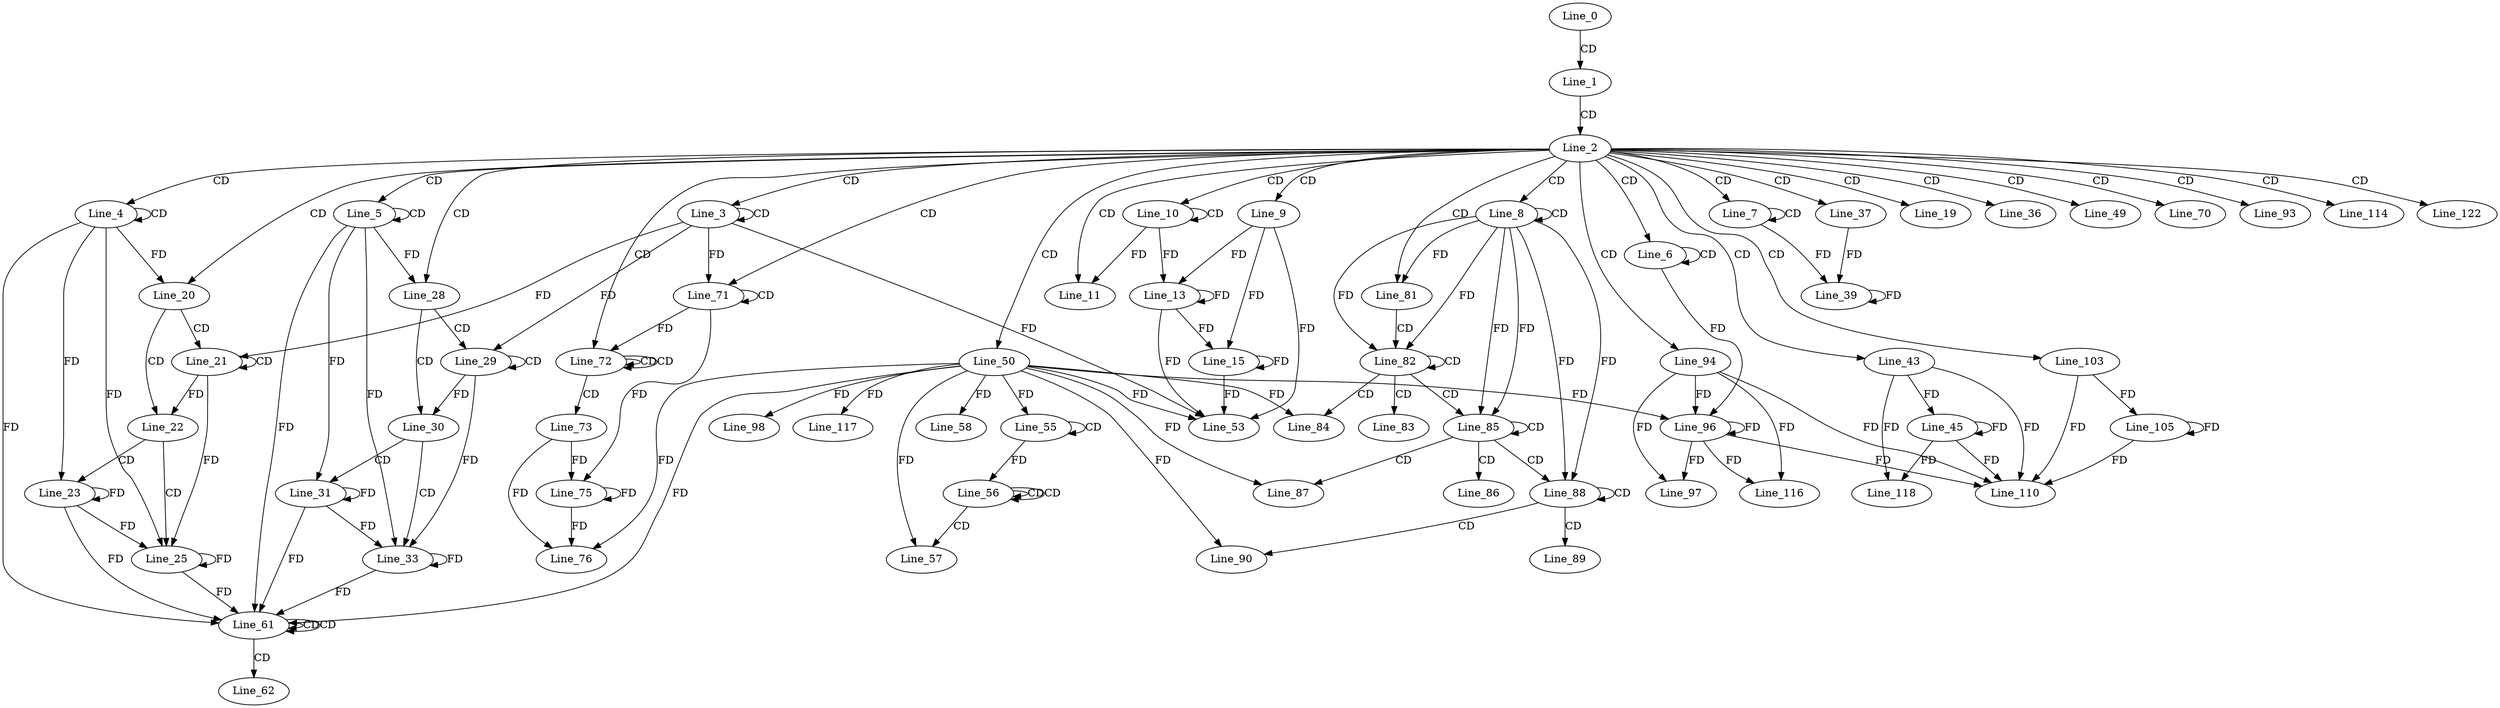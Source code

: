 digraph G {
  Line_0;
  Line_1;
  Line_2;
  Line_3;
  Line_3;
  Line_4;
  Line_4;
  Line_5;
  Line_5;
  Line_6;
  Line_6;
  Line_7;
  Line_7;
  Line_8;
  Line_8;
  Line_9;
  Line_10;
  Line_10;
  Line_11;
  Line_11;
  Line_13;
  Line_13;
  Line_15;
  Line_19;
  Line_20;
  Line_20;
  Line_21;
  Line_21;
  Line_22;
  Line_22;
  Line_23;
  Line_25;
  Line_25;
  Line_28;
  Line_28;
  Line_29;
  Line_29;
  Line_30;
  Line_30;
  Line_31;
  Line_33;
  Line_33;
  Line_36;
  Line_37;
  Line_39;
  Line_39;
  Line_43;
  Line_45;
  Line_49;
  Line_50;
  Line_53;
  Line_55;
  Line_55;
  Line_56;
  Line_56;
  Line_56;
  Line_57;
  Line_58;
  Line_61;
  Line_61;
  Line_61;
  Line_62;
  Line_70;
  Line_71;
  Line_71;
  Line_71;
  Line_72;
  Line_72;
  Line_73;
  Line_75;
  Line_75;
  Line_76;
  Line_81;
  Line_82;
  Line_82;
  Line_83;
  Line_84;
  Line_85;
  Line_85;
  Line_86;
  Line_87;
  Line_88;
  Line_88;
  Line_89;
  Line_90;
  Line_93;
  Line_94;
  Line_96;
  Line_96;
  Line_97;
  Line_98;
  Line_103;
  Line_105;
  Line_110;
  Line_114;
  Line_116;
  Line_117;
  Line_118;
  Line_122;
  Line_0 -> Line_1 [ label="CD" ];
  Line_1 -> Line_2 [ label="CD" ];
  Line_2 -> Line_3 [ label="CD" ];
  Line_3 -> Line_3 [ label="CD" ];
  Line_2 -> Line_4 [ label="CD" ];
  Line_4 -> Line_4 [ label="CD" ];
  Line_2 -> Line_5 [ label="CD" ];
  Line_5 -> Line_5 [ label="CD" ];
  Line_2 -> Line_6 [ label="CD" ];
  Line_6 -> Line_6 [ label="CD" ];
  Line_2 -> Line_7 [ label="CD" ];
  Line_7 -> Line_7 [ label="CD" ];
  Line_2 -> Line_8 [ label="CD" ];
  Line_8 -> Line_8 [ label="CD" ];
  Line_2 -> Line_9 [ label="CD" ];
  Line_2 -> Line_10 [ label="CD" ];
  Line_10 -> Line_10 [ label="CD" ];
  Line_2 -> Line_11 [ label="CD" ];
  Line_10 -> Line_11 [ label="FD" ];
  Line_9 -> Line_13 [ label="FD" ];
  Line_13 -> Line_13 [ label="FD" ];
  Line_10 -> Line_13 [ label="FD" ];
  Line_9 -> Line_15 [ label="FD" ];
  Line_13 -> Line_15 [ label="FD" ];
  Line_15 -> Line_15 [ label="FD" ];
  Line_2 -> Line_19 [ label="CD" ];
  Line_2 -> Line_20 [ label="CD" ];
  Line_4 -> Line_20 [ label="FD" ];
  Line_20 -> Line_21 [ label="CD" ];
  Line_21 -> Line_21 [ label="CD" ];
  Line_3 -> Line_21 [ label="FD" ];
  Line_20 -> Line_22 [ label="CD" ];
  Line_21 -> Line_22 [ label="FD" ];
  Line_22 -> Line_23 [ label="CD" ];
  Line_4 -> Line_23 [ label="FD" ];
  Line_23 -> Line_23 [ label="FD" ];
  Line_22 -> Line_25 [ label="CD" ];
  Line_4 -> Line_25 [ label="FD" ];
  Line_23 -> Line_25 [ label="FD" ];
  Line_25 -> Line_25 [ label="FD" ];
  Line_21 -> Line_25 [ label="FD" ];
  Line_2 -> Line_28 [ label="CD" ];
  Line_5 -> Line_28 [ label="FD" ];
  Line_28 -> Line_29 [ label="CD" ];
  Line_29 -> Line_29 [ label="CD" ];
  Line_3 -> Line_29 [ label="FD" ];
  Line_28 -> Line_30 [ label="CD" ];
  Line_29 -> Line_30 [ label="FD" ];
  Line_30 -> Line_31 [ label="CD" ];
  Line_5 -> Line_31 [ label="FD" ];
  Line_31 -> Line_31 [ label="FD" ];
  Line_30 -> Line_33 [ label="CD" ];
  Line_5 -> Line_33 [ label="FD" ];
  Line_31 -> Line_33 [ label="FD" ];
  Line_33 -> Line_33 [ label="FD" ];
  Line_29 -> Line_33 [ label="FD" ];
  Line_2 -> Line_36 [ label="CD" ];
  Line_2 -> Line_37 [ label="CD" ];
  Line_37 -> Line_39 [ label="FD" ];
  Line_39 -> Line_39 [ label="FD" ];
  Line_7 -> Line_39 [ label="FD" ];
  Line_2 -> Line_43 [ label="CD" ];
  Line_43 -> Line_45 [ label="FD" ];
  Line_45 -> Line_45 [ label="FD" ];
  Line_2 -> Line_49 [ label="CD" ];
  Line_2 -> Line_50 [ label="CD" ];
  Line_50 -> Line_53 [ label="FD" ];
  Line_3 -> Line_53 [ label="FD" ];
  Line_9 -> Line_53 [ label="FD" ];
  Line_13 -> Line_53 [ label="FD" ];
  Line_15 -> Line_53 [ label="FD" ];
  Line_55 -> Line_55 [ label="CD" ];
  Line_50 -> Line_55 [ label="FD" ];
  Line_56 -> Line_56 [ label="CD" ];
  Line_56 -> Line_56 [ label="CD" ];
  Line_55 -> Line_56 [ label="FD" ];
  Line_56 -> Line_57 [ label="CD" ];
  Line_50 -> Line_57 [ label="FD" ];
  Line_50 -> Line_58 [ label="FD" ];
  Line_61 -> Line_61 [ label="CD" ];
  Line_61 -> Line_61 [ label="CD" ];
  Line_50 -> Line_61 [ label="FD" ];
  Line_4 -> Line_61 [ label="FD" ];
  Line_23 -> Line_61 [ label="FD" ];
  Line_25 -> Line_61 [ label="FD" ];
  Line_5 -> Line_61 [ label="FD" ];
  Line_31 -> Line_61 [ label="FD" ];
  Line_33 -> Line_61 [ label="FD" ];
  Line_61 -> Line_62 [ label="CD" ];
  Line_2 -> Line_70 [ label="CD" ];
  Line_2 -> Line_71 [ label="CD" ];
  Line_71 -> Line_71 [ label="CD" ];
  Line_3 -> Line_71 [ label="FD" ];
  Line_2 -> Line_72 [ label="CD" ];
  Line_72 -> Line_72 [ label="CD" ];
  Line_72 -> Line_72 [ label="CD" ];
  Line_71 -> Line_72 [ label="FD" ];
  Line_72 -> Line_73 [ label="CD" ];
  Line_73 -> Line_75 [ label="FD" ];
  Line_75 -> Line_75 [ label="FD" ];
  Line_71 -> Line_75 [ label="FD" ];
  Line_50 -> Line_76 [ label="FD" ];
  Line_73 -> Line_76 [ label="FD" ];
  Line_75 -> Line_76 [ label="FD" ];
  Line_2 -> Line_81 [ label="CD" ];
  Line_8 -> Line_81 [ label="FD" ];
  Line_81 -> Line_82 [ label="CD" ];
  Line_8 -> Line_82 [ label="FD" ];
  Line_82 -> Line_82 [ label="CD" ];
  Line_8 -> Line_82 [ label="FD" ];
  Line_82 -> Line_83 [ label="CD" ];
  Line_82 -> Line_84 [ label="CD" ];
  Line_50 -> Line_84 [ label="FD" ];
  Line_82 -> Line_85 [ label="CD" ];
  Line_8 -> Line_85 [ label="FD" ];
  Line_85 -> Line_85 [ label="CD" ];
  Line_8 -> Line_85 [ label="FD" ];
  Line_85 -> Line_86 [ label="CD" ];
  Line_85 -> Line_87 [ label="CD" ];
  Line_50 -> Line_87 [ label="FD" ];
  Line_85 -> Line_88 [ label="CD" ];
  Line_8 -> Line_88 [ label="FD" ];
  Line_88 -> Line_88 [ label="CD" ];
  Line_8 -> Line_88 [ label="FD" ];
  Line_88 -> Line_89 [ label="CD" ];
  Line_88 -> Line_90 [ label="CD" ];
  Line_50 -> Line_90 [ label="FD" ];
  Line_2 -> Line_93 [ label="CD" ];
  Line_2 -> Line_94 [ label="CD" ];
  Line_94 -> Line_96 [ label="FD" ];
  Line_96 -> Line_96 [ label="FD" ];
  Line_50 -> Line_96 [ label="FD" ];
  Line_6 -> Line_96 [ label="FD" ];
  Line_94 -> Line_97 [ label="FD" ];
  Line_96 -> Line_97 [ label="FD" ];
  Line_50 -> Line_98 [ label="FD" ];
  Line_2 -> Line_103 [ label="CD" ];
  Line_103 -> Line_105 [ label="FD" ];
  Line_105 -> Line_105 [ label="FD" ];
  Line_103 -> Line_110 [ label="FD" ];
  Line_105 -> Line_110 [ label="FD" ];
  Line_43 -> Line_110 [ label="FD" ];
  Line_45 -> Line_110 [ label="FD" ];
  Line_94 -> Line_110 [ label="FD" ];
  Line_96 -> Line_110 [ label="FD" ];
  Line_2 -> Line_114 [ label="CD" ];
  Line_94 -> Line_116 [ label="FD" ];
  Line_96 -> Line_116 [ label="FD" ];
  Line_50 -> Line_117 [ label="FD" ];
  Line_43 -> Line_118 [ label="FD" ];
  Line_45 -> Line_118 [ label="FD" ];
  Line_2 -> Line_122 [ label="CD" ];
}
